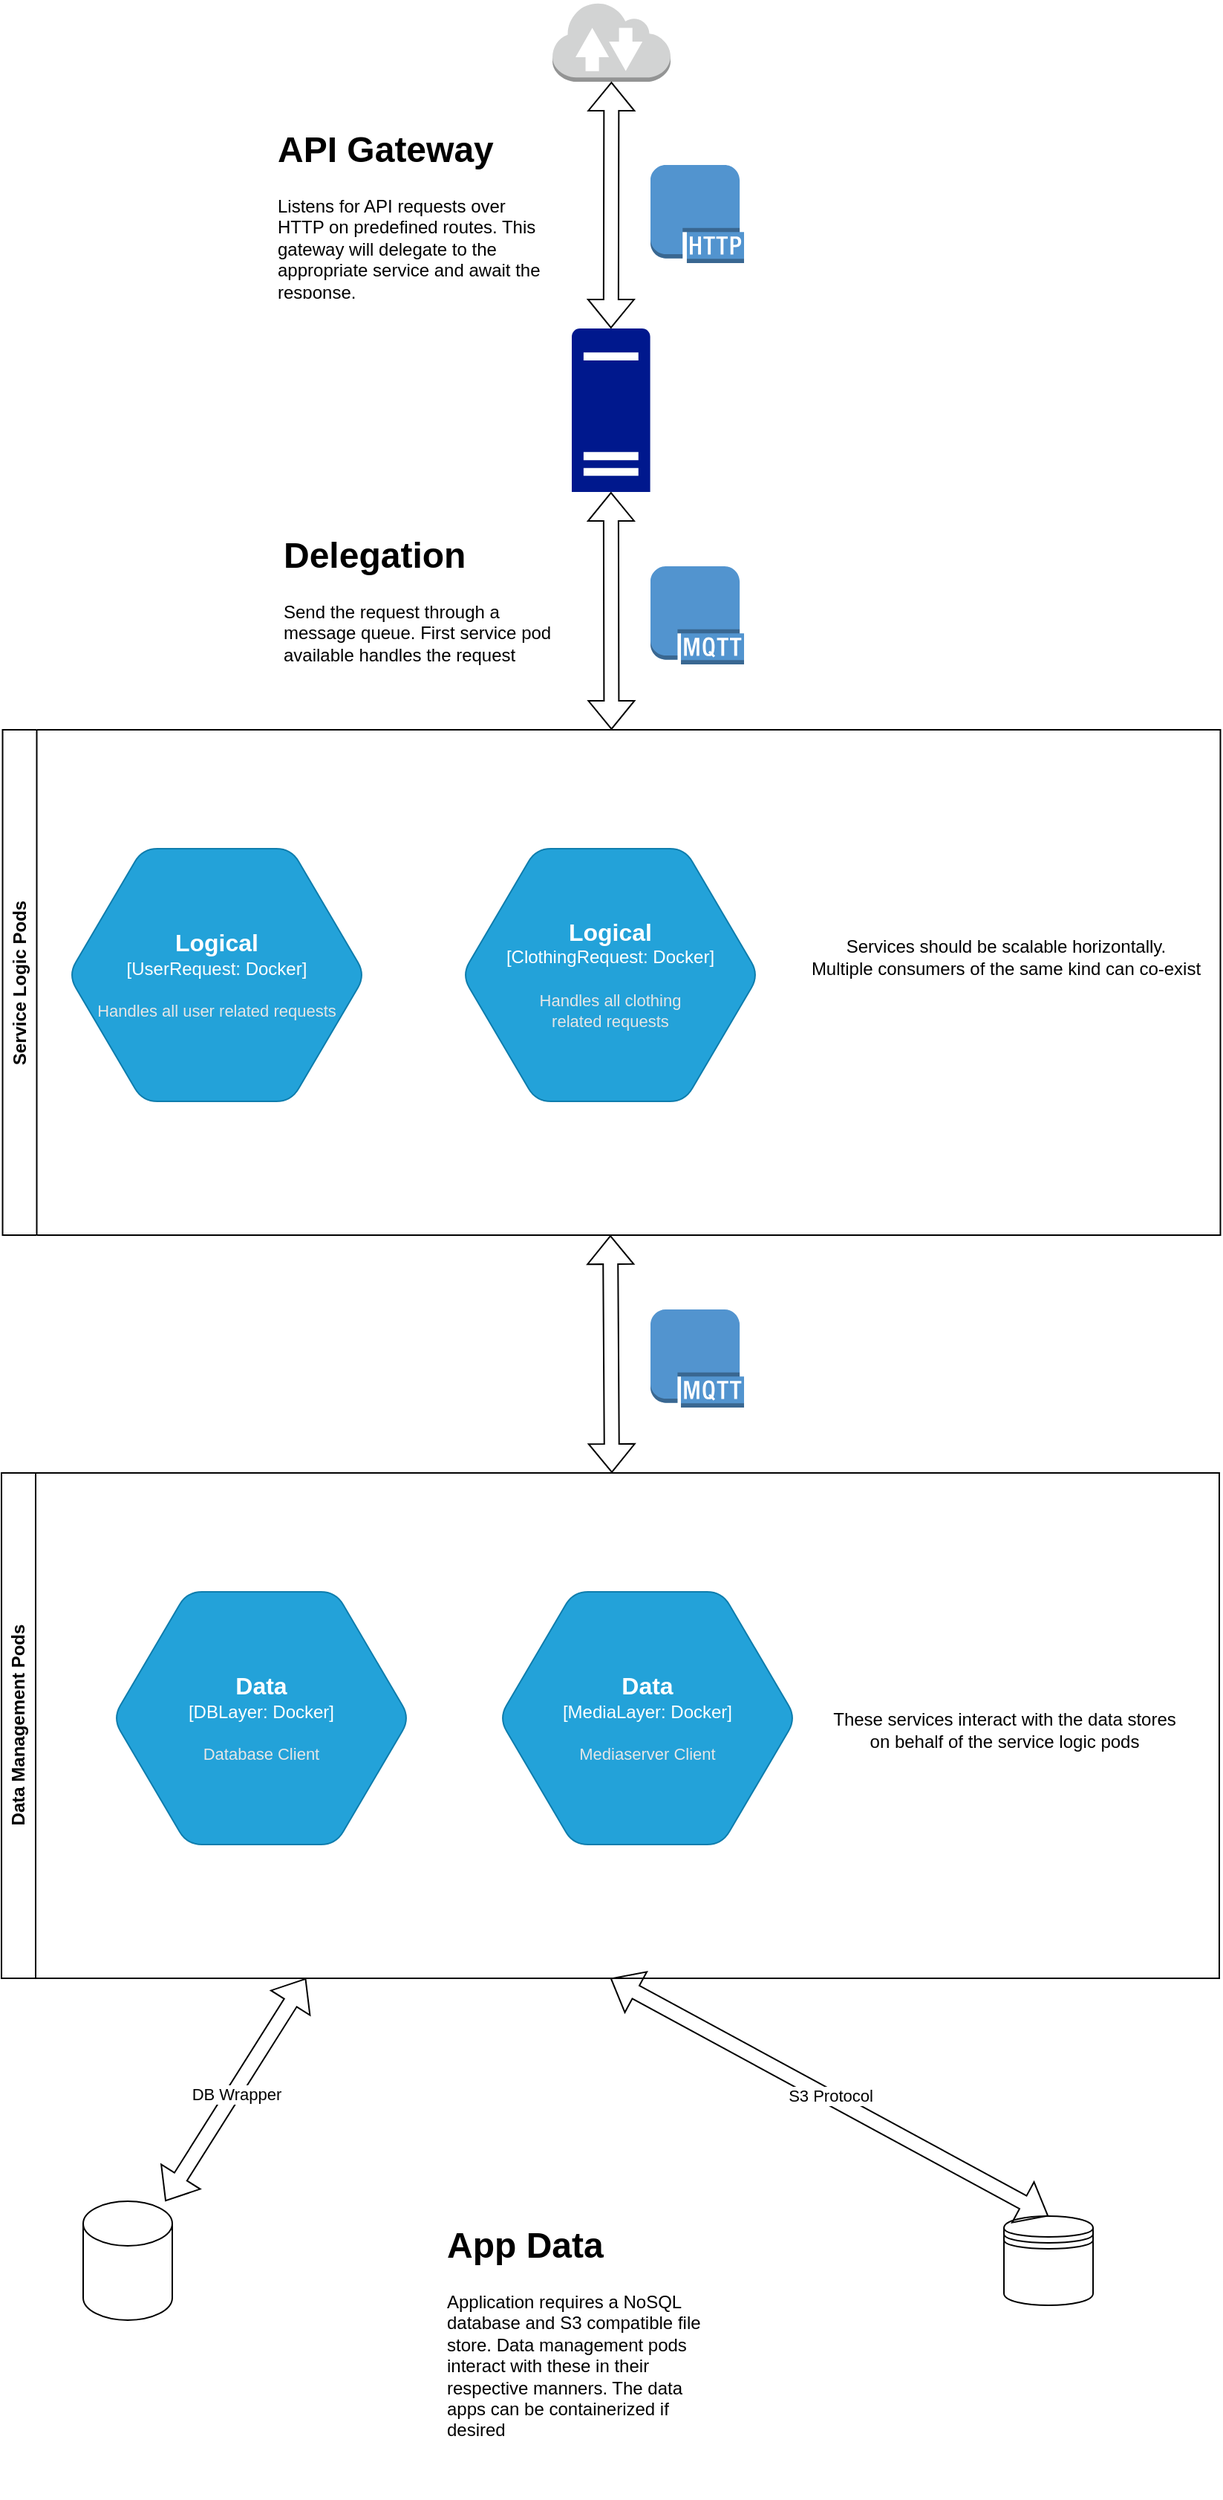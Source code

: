 <mxfile version="22.1.15" type="device">
  <diagram name="Overview" id="k6lS5bYT9Td_wXgIG8ve">
    <mxGraphModel dx="1114" dy="878" grid="1" gridSize="10" guides="1" tooltips="1" connect="1" arrows="1" fold="1" page="1" pageScale="1" pageWidth="850" pageHeight="1100" math="0" shadow="0">
      <root>
        <mxCell id="0" />
        <mxCell id="1" parent="0" />
        <mxCell id="4wAAa1fFakk8y6umWcfF-2" value="" style="sketch=0;aspect=fixed;pointerEvents=1;shadow=0;dashed=0;html=1;strokeColor=none;labelPosition=center;verticalLabelPosition=bottom;verticalAlign=top;align=center;fillColor=#00188D;shape=mxgraph.mscae.enterprise.server_generic" parent="1" vertex="1">
          <mxGeometry x="399" y="270" width="52.8" height="110" as="geometry" />
        </mxCell>
        <mxCell id="4wAAa1fFakk8y6umWcfF-3" value="" style="outlineConnect=0;dashed=0;verticalLabelPosition=bottom;verticalAlign=top;align=center;html=1;shape=mxgraph.aws3.internet_2;fillColor=#D2D3D3;gradientColor=none;" parent="1" vertex="1">
          <mxGeometry x="386" y="50" width="79.5" height="54" as="geometry" />
        </mxCell>
        <mxCell id="4wAAa1fFakk8y6umWcfF-4" value="" style="shape=flexArrow;endArrow=classic;startArrow=classic;html=1;rounded=0;exitX=0.5;exitY=0;exitDx=0;exitDy=0;exitPerimeter=0;" parent="1" source="4wAAa1fFakk8y6umWcfF-2" target="4wAAa1fFakk8y6umWcfF-3" edge="1">
          <mxGeometry width="100" height="100" relative="1" as="geometry">
            <mxPoint x="500" y="500" as="sourcePoint" />
            <mxPoint x="600" y="400" as="targetPoint" />
          </mxGeometry>
        </mxCell>
        <mxCell id="4wAAa1fFakk8y6umWcfF-5" value="" style="outlineConnect=0;dashed=0;verticalLabelPosition=bottom;verticalAlign=top;align=center;html=1;shape=mxgraph.aws3.http_protocol;fillColor=#5294CF;gradientColor=none;" parent="1" vertex="1">
          <mxGeometry x="452" y="160" width="63" height="66" as="geometry" />
        </mxCell>
        <mxCell id="4wAAa1fFakk8y6umWcfF-6" value="&lt;h1&gt;API Gateway&lt;/h1&gt;&lt;p&gt;Listens for API requests over HTTP on predefined routes. This gateway will delegate to the appropriate service and await the response.&lt;/p&gt;" style="text;html=1;strokeColor=none;fillColor=none;spacing=5;spacingTop=-20;whiteSpace=wrap;overflow=hidden;rounded=0;" parent="1" vertex="1">
          <mxGeometry x="196" y="130" width="190" height="120" as="geometry" />
        </mxCell>
        <mxCell id="4wAAa1fFakk8y6umWcfF-7" value="Service Logic Pods" style="swimlane;horizontal=0;whiteSpace=wrap;html=1;" parent="1" vertex="1">
          <mxGeometry x="15.75" y="540" width="820" height="340" as="geometry" />
        </mxCell>
        <object placeholders="1" c4Type="Logical" c4Container="UserRequest" c4Technology="Docker" c4Description="Handles all user related requests" label="&lt;font style=&quot;font-size: 16px&quot;&gt;&lt;b&gt;%c4Type%&lt;/b&gt;&lt;/font&gt;&lt;div&gt;[%c4Container%:&amp;nbsp;%c4Technology%]&lt;/div&gt;&lt;br&gt;&lt;div&gt;&lt;font style=&quot;font-size: 11px&quot;&gt;&lt;font color=&quot;#E6E6E6&quot;&gt;%c4Description%&lt;/font&gt;&lt;/div&gt;" id="4wAAa1fFakk8y6umWcfF-12">
          <mxCell style="shape=hexagon;size=50;perimeter=hexagonPerimeter2;whiteSpace=wrap;html=1;fixedSize=1;rounded=1;labelBackgroundColor=none;fillColor=#23A2D9;fontSize=12;fontColor=#ffffff;align=center;strokeColor=#0E7DAD;metaEdit=1;points=[[0.5,0,0],[1,0.25,0],[1,0.5,0],[1,0.75,0],[0.5,1,0],[0,0.75,0],[0,0.5,0],[0,0.25,0]];resizable=0;" parent="4wAAa1fFakk8y6umWcfF-7" vertex="1">
            <mxGeometry x="44.25" y="80" width="200" height="170" as="geometry" />
          </mxCell>
        </object>
        <object placeholders="1" c4Type="Logical" c4Container="ClothingRequest" c4Technology="Docker" c4Description="Handles all clothing&#xa; related requests" label="&lt;font style=&quot;font-size: 16px&quot;&gt;&lt;b&gt;%c4Type%&lt;/b&gt;&lt;/font&gt;&lt;div&gt;[%c4Container%:&amp;nbsp;%c4Technology%]&lt;/div&gt;&lt;br&gt;&lt;div&gt;&lt;font style=&quot;font-size: 11px&quot;&gt;&lt;font color=&quot;#E6E6E6&quot;&gt;%c4Description%&lt;/font&gt;&lt;/div&gt;" id="4wAAa1fFakk8y6umWcfF-13">
          <mxCell style="shape=hexagon;size=50;perimeter=hexagonPerimeter2;whiteSpace=wrap;html=1;fixedSize=1;rounded=1;labelBackgroundColor=none;fillColor=#23A2D9;fontSize=12;fontColor=#ffffff;align=center;strokeColor=#0E7DAD;metaEdit=1;points=[[0.5,0,0],[1,0.25,0],[1,0.5,0],[1,0.75,0],[0.5,1,0],[0,0.75,0],[0,0.5,0],[0,0.25,0]];resizable=0;" parent="4wAAa1fFakk8y6umWcfF-7" vertex="1">
            <mxGeometry x="309.25" y="80" width="200" height="170" as="geometry" />
          </mxCell>
        </object>
        <mxCell id="4wAAa1fFakk8y6umWcfF-14" value="Services should be scalable horizontally.&lt;br&gt;Multiple consumers of the same kind can co-exist" style="text;html=1;align=center;verticalAlign=middle;resizable=0;points=[];autosize=1;strokeColor=none;fillColor=none;" parent="4wAAa1fFakk8y6umWcfF-7" vertex="1">
          <mxGeometry x="530" y="133" width="290" height="40" as="geometry" />
        </mxCell>
        <mxCell id="4wAAa1fFakk8y6umWcfF-8" value="" style="shape=flexArrow;endArrow=classic;startArrow=classic;html=1;rounded=0;entryX=0.5;entryY=1;entryDx=0;entryDy=0;entryPerimeter=0;exitX=0.5;exitY=0;exitDx=0;exitDy=0;" parent="1" source="4wAAa1fFakk8y6umWcfF-7" target="4wAAa1fFakk8y6umWcfF-2" edge="1">
          <mxGeometry width="100" height="100" relative="1" as="geometry">
            <mxPoint x="500" y="770" as="sourcePoint" />
            <mxPoint x="600" y="670" as="targetPoint" />
          </mxGeometry>
        </mxCell>
        <mxCell id="4wAAa1fFakk8y6umWcfF-9" value="" style="outlineConnect=0;dashed=0;verticalLabelPosition=bottom;verticalAlign=top;align=center;html=1;shape=mxgraph.aws3.mqtt_protocol;fillColor=#5294CF;gradientColor=none;" parent="1" vertex="1">
          <mxGeometry x="452" y="430" width="63" height="66" as="geometry" />
        </mxCell>
        <mxCell id="4wAAa1fFakk8y6umWcfF-10" value="&lt;h1&gt;Delegation&lt;/h1&gt;&lt;p&gt;Send the request through a message queue. First service pod available handles the request&lt;/p&gt;" style="text;html=1;strokeColor=none;fillColor=none;spacing=5;spacingTop=-20;whiteSpace=wrap;overflow=hidden;rounded=0;" parent="1" vertex="1">
          <mxGeometry x="200" y="403" width="190" height="120" as="geometry" />
        </mxCell>
        <mxCell id="4wAAa1fFakk8y6umWcfF-15" value="Data Management Pods" style="swimlane;horizontal=0;whiteSpace=wrap;html=1;" parent="1" vertex="1">
          <mxGeometry x="15" y="1040" width="820" height="340" as="geometry" />
        </mxCell>
        <object placeholders="1" c4Type="Data" c4Container="DBLayer" c4Technology="Docker" c4Description="Database Client" label="&lt;font style=&quot;font-size: 16px&quot;&gt;&lt;b&gt;%c4Type%&lt;/b&gt;&lt;/font&gt;&lt;div&gt;[%c4Container%:&amp;nbsp;%c4Technology%]&lt;/div&gt;&lt;br&gt;&lt;div&gt;&lt;font style=&quot;font-size: 11px&quot;&gt;&lt;font color=&quot;#E6E6E6&quot;&gt;%c4Description%&lt;/font&gt;&lt;/div&gt;" id="4wAAa1fFakk8y6umWcfF-21">
          <mxCell style="shape=hexagon;size=50;perimeter=hexagonPerimeter2;whiteSpace=wrap;html=1;fixedSize=1;rounded=1;labelBackgroundColor=none;fillColor=#23A2D9;fontSize=12;fontColor=#ffffff;align=center;strokeColor=#0E7DAD;metaEdit=1;points=[[0.5,0,0],[1,0.25,0],[1,0.5,0],[1,0.75,0],[0.5,1,0],[0,0.75,0],[0,0.5,0],[0,0.25,0]];resizable=0;" parent="4wAAa1fFakk8y6umWcfF-15" vertex="1">
            <mxGeometry x="75" y="80" width="200" height="170" as="geometry" />
          </mxCell>
        </object>
        <object placeholders="1" c4Type="Data" c4Container="MediaLayer" c4Technology="Docker" c4Description="Mediaserver Client" label="&lt;font style=&quot;font-size: 16px&quot;&gt;&lt;b&gt;%c4Type%&lt;/b&gt;&lt;/font&gt;&lt;div&gt;[%c4Container%:&amp;nbsp;%c4Technology%]&lt;/div&gt;&lt;br&gt;&lt;div&gt;&lt;font style=&quot;font-size: 11px&quot;&gt;&lt;font color=&quot;#E6E6E6&quot;&gt;%c4Description%&lt;/font&gt;&lt;/div&gt;" id="4wAAa1fFakk8y6umWcfF-22">
          <mxCell style="shape=hexagon;size=50;perimeter=hexagonPerimeter2;whiteSpace=wrap;html=1;fixedSize=1;rounded=1;labelBackgroundColor=none;fillColor=#23A2D9;fontSize=12;fontColor=#ffffff;align=center;strokeColor=#0E7DAD;metaEdit=1;points=[[0.5,0,0],[1,0.25,0],[1,0.5,0],[1,0.75,0],[0.5,1,0],[0,0.75,0],[0,0.5,0],[0,0.25,0]];resizable=0;" parent="4wAAa1fFakk8y6umWcfF-15" vertex="1">
            <mxGeometry x="335" y="80" width="200" height="170" as="geometry" />
          </mxCell>
        </object>
        <mxCell id="4wAAa1fFakk8y6umWcfF-19" value="" style="shape=flexArrow;endArrow=classic;startArrow=classic;html=1;rounded=0;entryX=0.5;entryY=1;entryDx=0;entryDy=0;entryPerimeter=0;exitX=0.5;exitY=0;exitDx=0;exitDy=0;" parent="1" edge="1">
          <mxGeometry width="100" height="100" relative="1" as="geometry">
            <mxPoint x="426" y="1040" as="sourcePoint" />
            <mxPoint x="425" y="880" as="targetPoint" />
          </mxGeometry>
        </mxCell>
        <mxCell id="4wAAa1fFakk8y6umWcfF-20" value="" style="outlineConnect=0;dashed=0;verticalLabelPosition=bottom;verticalAlign=top;align=center;html=1;shape=mxgraph.aws3.mqtt_protocol;fillColor=#5294CF;gradientColor=none;" parent="1" vertex="1">
          <mxGeometry x="452" y="930" width="63" height="66" as="geometry" />
        </mxCell>
        <mxCell id="4wAAa1fFakk8y6umWcfF-23" value="These services interact with the data stores&lt;br&gt;on behalf of the service logic pods" style="text;html=1;align=center;verticalAlign=middle;resizable=0;points=[];autosize=1;strokeColor=none;fillColor=none;" parent="1" vertex="1">
          <mxGeometry x="565" y="1193" width="250" height="40" as="geometry" />
        </mxCell>
        <mxCell id="4wAAa1fFakk8y6umWcfF-24" value="" style="shape=cylinder3;whiteSpace=wrap;html=1;boundedLbl=1;backgroundOutline=1;size=15;" parent="1" vertex="1">
          <mxGeometry x="70" y="1530" width="60" height="80" as="geometry" />
        </mxCell>
        <mxCell id="4wAAa1fFakk8y6umWcfF-25" value="" style="shape=datastore;whiteSpace=wrap;html=1;" parent="1" vertex="1">
          <mxGeometry x="690" y="1540" width="60" height="60" as="geometry" />
        </mxCell>
        <mxCell id="4wAAa1fFakk8y6umWcfF-26" value="" style="shape=flexArrow;endArrow=classic;startArrow=classic;html=1;rounded=0;entryX=0.25;entryY=1;entryDx=0;entryDy=0;" parent="1" source="4wAAa1fFakk8y6umWcfF-24" target="4wAAa1fFakk8y6umWcfF-15" edge="1">
          <mxGeometry width="100" height="100" relative="1" as="geometry">
            <mxPoint x="350" y="1570" as="sourcePoint" />
            <mxPoint x="450" y="1470" as="targetPoint" />
          </mxGeometry>
        </mxCell>
        <mxCell id="4wAAa1fFakk8y6umWcfF-27" value="DB Wrapper" style="edgeLabel;html=1;align=center;verticalAlign=middle;resizable=0;points=[];" parent="4wAAa1fFakk8y6umWcfF-26" vertex="1" connectable="0">
          <mxGeometry x="-0.027" y="-1" relative="1" as="geometry">
            <mxPoint as="offset" />
          </mxGeometry>
        </mxCell>
        <mxCell id="4wAAa1fFakk8y6umWcfF-28" value="" style="shape=flexArrow;endArrow=classic;startArrow=classic;html=1;rounded=0;entryX=0.5;entryY=1;entryDx=0;entryDy=0;exitX=0.5;exitY=0;exitDx=0;exitDy=0;" parent="1" source="4wAAa1fFakk8y6umWcfF-25" target="4wAAa1fFakk8y6umWcfF-15" edge="1">
          <mxGeometry width="100" height="100" relative="1" as="geometry">
            <mxPoint x="350" y="1570" as="sourcePoint" />
            <mxPoint x="450" y="1470" as="targetPoint" />
          </mxGeometry>
        </mxCell>
        <mxCell id="4wAAa1fFakk8y6umWcfF-29" value="S3 Protocol" style="edgeLabel;html=1;align=center;verticalAlign=middle;resizable=0;points=[];" parent="4wAAa1fFakk8y6umWcfF-28" vertex="1" connectable="0">
          <mxGeometry x="0.001" y="-1" relative="1" as="geometry">
            <mxPoint as="offset" />
          </mxGeometry>
        </mxCell>
        <mxCell id="4wAAa1fFakk8y6umWcfF-30" value="&lt;h1&gt;App Data&lt;/h1&gt;&lt;p&gt;Application requires a NoSQL database and S3 compatible file store. Data management pods interact with these in their respective manners. The data apps can be containerized if desired&lt;/p&gt;" style="text;html=1;strokeColor=none;fillColor=none;spacing=5;spacingTop=-20;whiteSpace=wrap;overflow=hidden;rounded=0;" parent="1" vertex="1">
          <mxGeometry x="310" y="1540" width="190" height="190" as="geometry" />
        </mxCell>
      </root>
    </mxGraphModel>
  </diagram>
</mxfile>
